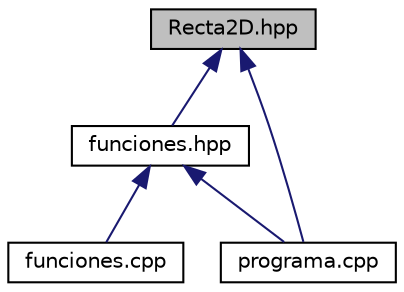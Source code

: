 digraph "Recta2D.hpp"
{
  edge [fontname="Helvetica",fontsize="10",labelfontname="Helvetica",labelfontsize="10"];
  node [fontname="Helvetica",fontsize="10",shape=record];
  Node1 [label="Recta2D.hpp",height=0.2,width=0.4,color="black", fillcolor="grey75", style="filled", fontcolor="black"];
  Node1 -> Node2 [dir="back",color="midnightblue",fontsize="10",style="solid",fontname="Helvetica"];
  Node2 [label="funciones.hpp",height=0.2,width=0.4,color="black", fillcolor="white", style="filled",URL="$funciones_8hpp.html",tooltip="Declaración de las funciones usadas para el error y cargar los ficheros. "];
  Node2 -> Node3 [dir="back",color="midnightblue",fontsize="10",style="solid",fontname="Helvetica"];
  Node3 [label="funciones.cpp",height=0.2,width=0.4,color="black", fillcolor="white", style="filled",URL="$funciones_8cpp.html",tooltip="Desarrollo de las funciones para el error y la carga de ficheros. "];
  Node2 -> Node4 [dir="back",color="midnightblue",fontsize="10",style="solid",fontname="Helvetica"];
  Node4 [label="programa.cpp",height=0.2,width=0.4,color="black", fillcolor="white", style="filled",URL="$programa_8cpp.html",tooltip="Programa principal para usar las funciones y los TADs \"Recta2D\" y \"Punto2D\". "];
  Node1 -> Node4 [dir="back",color="midnightblue",fontsize="10",style="solid",fontname="Helvetica"];
}
